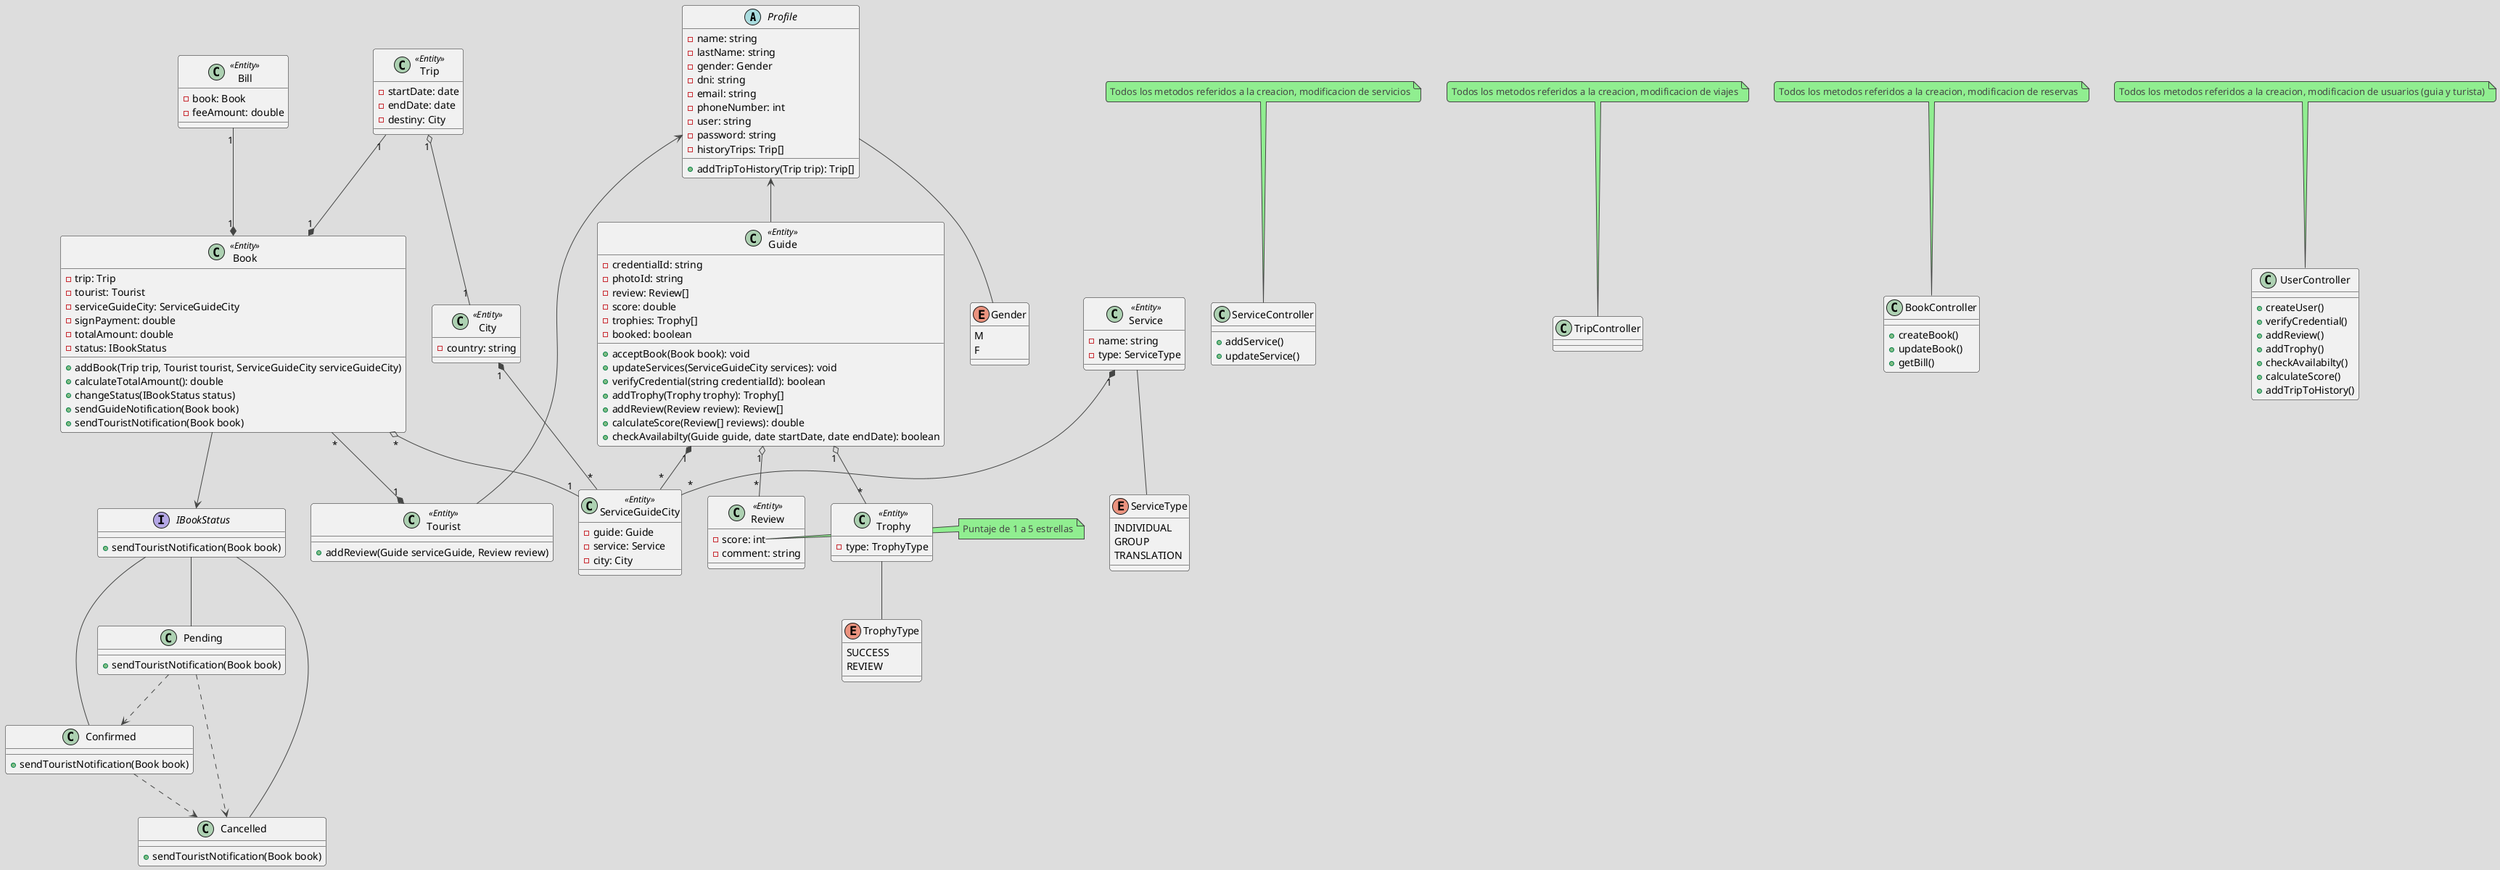 @startuml find_your_guide
!theme toy

' Entitys

abstract class Profile{
    ' Attributes
    - name: string
    - lastName: string
    - gender: Gender
    - dni: string
    - email: string
    - phoneNumber: int
    - user: string
    - password: string
    - historyTrips: Trip[]

    ' Methods
    + addTripToHistory(Trip trip): Trip[]
}

class Tourist<<Entity>>{
    ' Methods
    + addReview(Guide serviceGuide, Review review)
}

class Guide<<Entity>>{
    ' Attributes
    - credentialId: string
    - photoId: string
    - review: Review[]
    - score: double
    - trophies: Trophy[]
    - booked: boolean

    ' Methods
    + acceptBook(Book book): void
    + updateServices(ServiceGuideCity services): void
    + verifyCredential(string credentialId): boolean
    + addTrophy(Trophy trophy): Trophy[]
    + addReview(Review review): Review[]
    + calculateScore(Review[] reviews): double
    + checkAvailabilty(Guide guide, date startDate, date endDate): boolean
}

enum Gender {
    M
    F
}

class Review<<Entity>>{
    ' Attributes
    - score: int
    - comment: string
}

note right of Review::score
    Puntaje de 1 a 5 estrellas
end note

class ServiceGuideCity<<Entity>>{
    - guide: Guide
    - service: Service
    - city: City
}

class City<<Entity>>{
    - country: string
}

class Service<<Entity>>{
    - name: string
    - type: ServiceType
}

enum ServiceType {
    INDIVIDUAL
    GROUP
    TRANSLATION
}

class Trophy<<Entity>>{
    - type: TrophyType
}

enum TrophyType {
    SUCCESS
    REVIEW
}

class Trip<<Entity>>{
    - startDate: date
    - endDate: date
    - destiny: City
}

class Book<<Entity>>{
    ' Atributtes
    - trip: Trip
    - tourist: Tourist
    - serviceGuideCity: ServiceGuideCity
    - signPayment: double
    - totalAmount: double
    ' - status: BookStatus
    - status: IBookStatus

    ' Methods
    + addBook(Trip trip, Tourist tourist, ServiceGuideCity serviceGuideCity)
    + calculateTotalAmount(): double
    + changeStatus(IBookStatus status)
    + sendGuideNotification(Book book)
    + sendTouristNotification(Book book)
}

interface IBookStatus {
    + sendTouristNotification(Book book)
}

class Pending {
    ' Mehtods
    + sendTouristNotification(Book book)
}
class Confirmed {
    ' Mehtods
    + sendTouristNotification(Book book)
}
class Cancelled {
    ' Mehtods
    + sendTouristNotification(Book book)
}

' enum BookStatus {
'     PENDING
'     CONFIRMED
'     CANCELLED
' }

class Bill<<Entity>>{
    - book: Book
    - feeAmount: double
}

' Entity relations

Profile <-- Tourist
Profile <-- Guide
Profile -- Gender
Guide "1" *-- "*" ServiceGuideCity
Guide "1" o-- "*" Review
Guide "1" o-- "*" Trophy
City "1" *-- "*" ServiceGuideCity
Service "1" *-- "*" ServiceGuideCity
Service -- ServiceType
Book "*" o-- "1" ServiceGuideCity
Book "*" --* "1" Tourist
' Book -- BookStatus
Book --> IBookStatus
IBookStatus -- Pending
IBookStatus -- Confirmed
IBookStatus -- Cancelled
Pending ..> Confirmed
Confirmed ..> Cancelled
Pending ..> Cancelled

Bill "1" --* "1" Book
Trophy -- TrophyType
Trip "1" --* "1" Book
Trip "1" o-- "1" City

' Controllers

class ServiceController{
    ' Methods
    + addService()
    + updateService()

}
note top of ServiceController: Todos los metodos referidos a la creacion, modificacion de servicios

class TripController{
}
note top of TripController: Todos los metodos referidos a la creacion, modificacion de viajes

class BookController{
    ' Methods
    + createBook()
    + updateBook()
    + getBill()
}
note top of BookController: Todos los metodos referidos a la creacion, modificacion de reservas

class UserController{
    ' Methods
    + createUser()
    + verifyCredential()
    + addReview()
    + addTrophy()
    + checkAvailabilty()
    + calculateScore()
    + addTripToHistory()
}
note top of UserController: Todos los metodos referidos a la creacion, modificacion de usuarios (guia y turista)

@enduml